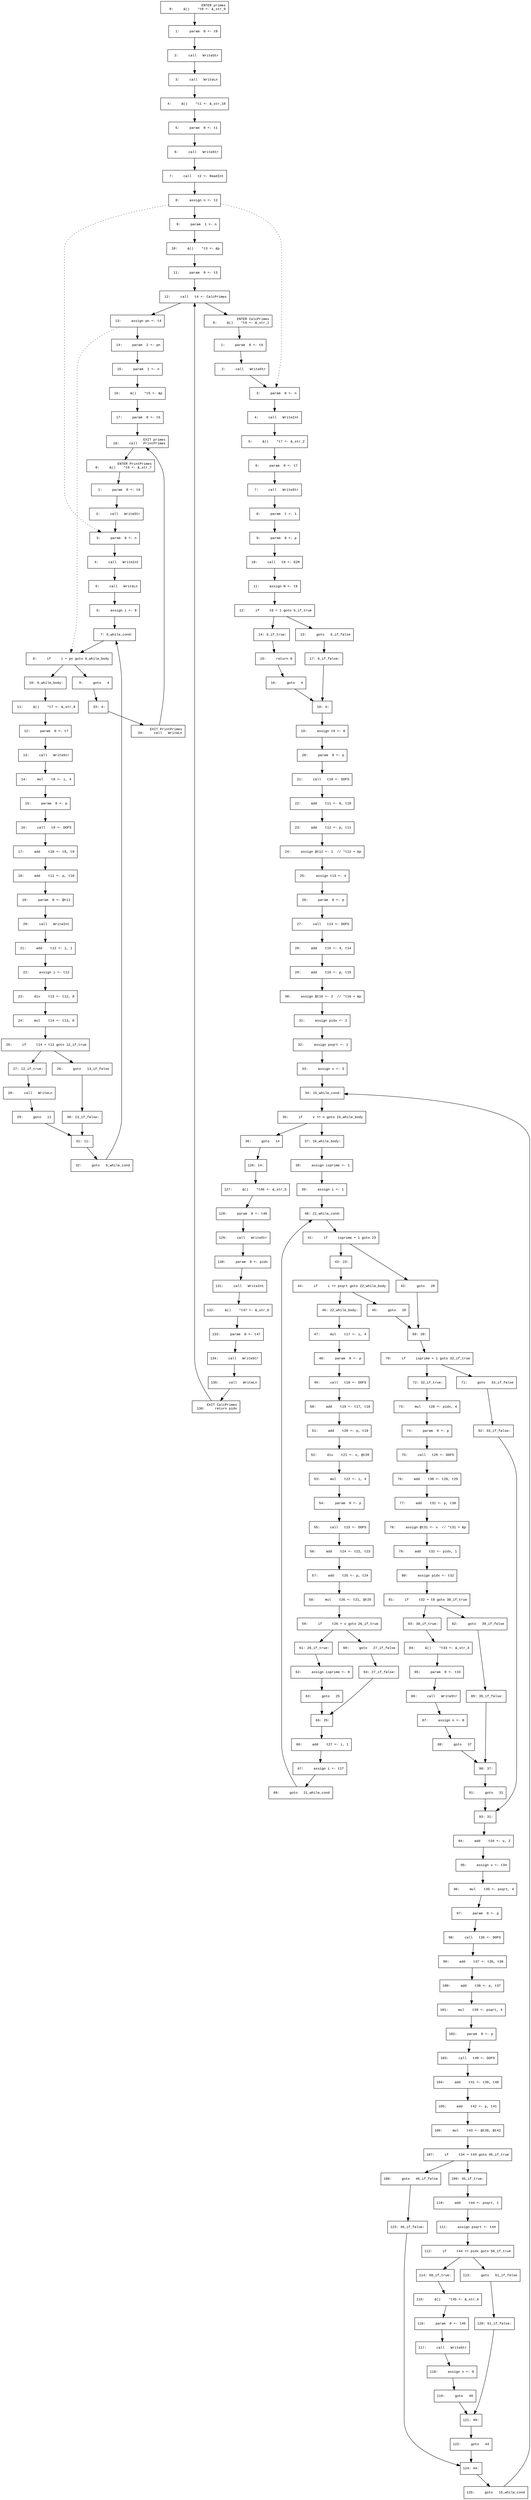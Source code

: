 digraph CfgInterProc {
  graph [fontname="Times New Roman",fontsize=10];
  node  [fontname="Courier New",fontsize=10];
  edge  [fontname="Times New Roman",fontsize=10];
// scope 'primes'
node0 [label=" ENTER primes\r   0:     &()    *t0 <- &_str_9\l",shape=box];
node0 -> node1;
node1 [label="  1:     param  0 <- t0\l",shape=box];
node1 -> node2;
node2 [label="  2:     call   WriteStr\l",shape=box];
node2 -> node3;
node3 [label="  3:     call   WriteLn\l",shape=box];
node3 -> node4;
node4 [label="  4:     &()    *t1 <- &_str_10\l",shape=box];
node4 -> node5;
node5 [label="  5:     param  0 <- t1\l",shape=box];
node5 -> node6;
node6 [label="  6:     call   WriteStr\l",shape=box];
node6 -> node7;
node7 [label="  7:     call   t2 <- ReadInt\l",shape=box];
node7 -> node8;
node8 [label="  8:     assign n <- t2\l",shape=box];
node8 -> node9;
node8 -> node22 [style=dotted];
node8 -> node159 [style=dotted];
node9 [label="  9:     param  1 <- n\l",shape=box];
node9 -> node10;
node10 [label=" 10:     &()    *t3 <- &p\l",shape=box];
node10 -> node11;
node11 [label=" 11:     param  0 <- t3\l",shape=box];
node11 -> node12;
node12 [label=" 12:     call   t4 <- CalcPrimes\l",shape=box];
node12 -> node13;
node12 -> node19;
node13 [label=" 13:     assign pn <- t4\l",shape=box];
node13 -> node14;
node13 -> node164 [style=dotted];
node14 [label=" 14:     param  2 <- pn\l",shape=box];
node14 -> node15;
node15 [label=" 15:     param  1 <- n\l",shape=box];
node15 -> node16;
node16 [label=" 16:     &()    *t5 <- &p\l",shape=box];
node16 -> node17;
node17 [label=" 17:     param  0 <- t5\l",shape=box];
node17 -> node18;
node18 [label=" EXIT primes\r  18:     call   PrintPrimes\l",shape=box];
node18 -> node156;
// scope 'CalcPrimes'
node19 [label=" ENTER CalcPrimes\r   0:     &()    *t6 <- &_str_1\l",shape=box];
node19 -> node20;
node20 [label="  1:     param  0 <- t6\l",shape=box];
node20 -> node21;
node21 [label="  2:     call   WriteStr\l",shape=box];
node21 -> node22;
node22 [label="  3:     param  0 <- n\l",shape=box];
node22 -> node23;
node23 [label="  4:     call   WriteInt\l",shape=box];
node23 -> node24;
node24 [label="  5:     &()    *t7 <- &_str_2\l",shape=box];
node24 -> node25;
node25 [label="  6:     param  0 <- t7\l",shape=box];
node25 -> node26;
node26 [label="  7:     call   WriteStr\l",shape=box];
node26 -> node27;
node27 [label="  8:     param  1 <- 1\l",shape=box];
node27 -> node28;
node28 [label="  9:     param  0 <- p\l",shape=box];
node28 -> node29;
node29 [label=" 10:     call   t8 <- DIM\l",shape=box];
node29 -> node30;
node30 [label=" 11:     assign N <- t8\l",shape=box];
node30 -> node31;
node31 [label=" 12:     if     t8 < 1 goto 5_if_true\l",shape=box];
node31 -> node33;
node31 -> node32;
node32 [label=" 13:     goto   6_if_false\l",shape=box];
node32 -> node36;
node33 [label=" 14: 5_if_true:\l",shape=box];
node33 -> node34;
node34 [label=" 15:     return 0\l",shape=box];
node34 -> node35;
node35 [label=" 16:     goto   4\l",shape=box];
node35 -> node37;
node36 [label=" 17: 6_if_false:\l",shape=box];
node36 -> node37;
node37 [label=" 18: 4:\l",shape=box];
node37 -> node38;
node38 [label=" 19:     assign t9 <- 0\l",shape=box];
node38 -> node39;
node39 [label=" 20:     param  0 <- p\l",shape=box];
node39 -> node40;
node40 [label=" 21:     call   t10 <- DOFS\l",shape=box];
node40 -> node41;
node41 [label=" 22:     add    t11 <- 0, t10\l",shape=box];
node41 -> node42;
node42 [label=" 23:     add    t12 <- p, t11\l",shape=box];
node42 -> node43;
node43 [label=" 24:     assign @t12 <- 1  // *t12 = &p\l",shape=box];
node43 -> node44;
node44 [label=" 25:     assign t13 <- 4\l",shape=box];
node44 -> node45;
node45 [label=" 26:     param  0 <- p\l",shape=box];
node45 -> node46;
node46 [label=" 27:     call   t14 <- DOFS\l",shape=box];
node46 -> node47;
node47 [label=" 28:     add    t15 <- 4, t14\l",shape=box];
node47 -> node48;
node48 [label=" 29:     add    t16 <- p, t15\l",shape=box];
node48 -> node49;
node49 [label=" 30:     assign @t16 <- 2  // *t16 = &p\l",shape=box];
node49 -> node50;
node50 [label=" 31:     assign pidx <- 2\l",shape=box];
node50 -> node51;
node51 [label=" 32:     assign psqrt <- 1\l",shape=box];
node51 -> node52;
node52 [label=" 33:     assign v <- 3\l",shape=box];
node52 -> node53;
node53 [label=" 34: 15_while_cond:\l",shape=box];
node53 -> node54;
node54 [label=" 35:     if     v <= n goto 16_while_body\l",shape=box];
node54 -> node56;
node54 -> node55;
node55 [label=" 36:     goto   14\l",shape=box];
node55 -> node145;
node56 [label=" 37: 16_while_body:\l",shape=box];
node56 -> node57;
node57 [label=" 38:     assign isprime <- 1\l",shape=box];
node57 -> node58;
node58 [label=" 39:     assign i <- 1\l",shape=box];
node58 -> node59;
node59 [label=" 40: 21_while_cond:\l",shape=box];
node59 -> node60;
node60 [label=" 41:     if     isprime = 1 goto 23\l",shape=box];
node60 -> node62;
node60 -> node61;
node61 [label=" 42:     goto   20\l",shape=box];
node61 -> node88;
node62 [label=" 43: 23:\l",shape=box];
node62 -> node63;
node63 [label=" 44:     if     i <= psqrt goto 22_while_body\l",shape=box];
node63 -> node65;
node63 -> node64;
node64 [label=" 45:     goto   20\l",shape=box];
node64 -> node88;
node65 [label=" 46: 22_while_body:\l",shape=box];
node65 -> node66;
node66 [label=" 47:     mul    t17 <- i, 4\l",shape=box];
node66 -> node67;
node67 [label=" 48:     param  0 <- p\l",shape=box];
node67 -> node68;
node68 [label=" 49:     call   t18 <- DOFS\l",shape=box];
node68 -> node69;
node69 [label=" 50:     add    t19 <- t17, t18\l",shape=box];
node69 -> node70;
node70 [label=" 51:     add    t20 <- p, t19\l",shape=box];
node70 -> node71;
node71 [label=" 52:     div    t21 <- v, @t20\l",shape=box];
node71 -> node72;
node72 [label=" 53:     mul    t22 <- i, 4\l",shape=box];
node72 -> node73;
node73 [label=" 54:     param  0 <- p\l",shape=box];
node73 -> node74;
node74 [label=" 55:     call   t23 <- DOFS\l",shape=box];
node74 -> node75;
node75 [label=" 56:     add    t24 <- t22, t23\l",shape=box];
node75 -> node76;
node76 [label=" 57:     add    t25 <- p, t24\l",shape=box];
node76 -> node77;
node77 [label=" 58:     mul    t26 <- t21, @t25\l",shape=box];
node77 -> node78;
node78 [label=" 59:     if     t26 = v goto 26_if_true\l",shape=box];
node78 -> node80;
node78 -> node79;
node79 [label=" 60:     goto   27_if_false\l",shape=box];
node79 -> node83;
node80 [label=" 61: 26_if_true:\l",shape=box];
node80 -> node81;
node81 [label=" 62:     assign isprime <- 0\l",shape=box];
node81 -> node82;
node82 [label=" 63:     goto   25\l",shape=box];
node82 -> node84;
node83 [label=" 64: 27_if_false:\l",shape=box];
node83 -> node84;
node84 [label=" 65: 25:\l",shape=box];
node84 -> node85;
node85 [label=" 66:     add    t27 <- i, 1\l",shape=box];
node85 -> node86;
node86 [label=" 67:     assign i <- t27\l",shape=box];
node86 -> node87;
node87 [label=" 68:     goto   21_while_cond\l",shape=box];
node87 -> node59;
node88 [label=" 69: 20:\l",shape=box];
node88 -> node89;
node89 [label=" 70:     if     isprime = 1 goto 32_if_true\l",shape=box];
node89 -> node91;
node89 -> node90;
node90 [label=" 71:     goto   33_if_false\l",shape=box];
node90 -> node111;
node91 [label=" 72: 32_if_true:\l",shape=box];
node91 -> node92;
node92 [label=" 73:     mul    t28 <- pidx, 4\l",shape=box];
node92 -> node93;
node93 [label=" 74:     param  0 <- p\l",shape=box];
node93 -> node94;
node94 [label=" 75:     call   t29 <- DOFS\l",shape=box];
node94 -> node95;
node95 [label=" 76:     add    t30 <- t28, t29\l",shape=box];
node95 -> node96;
node96 [label=" 77:     add    t31 <- p, t30\l",shape=box];
node96 -> node97;
node97 [label=" 78:     assign @t31 <- v  // *t31 = &p\l",shape=box];
node97 -> node98;
node98 [label=" 79:     add    t32 <- pidx, 1\l",shape=box];
node98 -> node99;
node99 [label=" 80:     assign pidx <- t32\l",shape=box];
node99 -> node100;
node100 [label=" 81:     if     t32 = t8 goto 38_if_true\l",shape=box];
node100 -> node102;
node100 -> node101;
node101 [label=" 82:     goto   39_if_false\l",shape=box];
node101 -> node108;
node102 [label=" 83: 38_if_true:\l",shape=box];
node102 -> node103;
node103 [label=" 84:     &()    *t33 <- &_str_3\l",shape=box];
node103 -> node104;
node104 [label=" 85:     param  0 <- t33\l",shape=box];
node104 -> node105;
node105 [label=" 86:     call   WriteStr\l",shape=box];
node105 -> node106;
node106 [label=" 87:     assign n <- 0\l",shape=box];
node106 -> node107;
node107 [label=" 88:     goto   37\l",shape=box];
node107 -> node109;
node108 [label=" 89: 39_if_false:\l",shape=box];
node108 -> node109;
node109 [label=" 90: 37:\l",shape=box];
node109 -> node110;
node110 [label=" 91:     goto   31\l",shape=box];
node110 -> node112;
node111 [label=" 92: 33_if_false:\l",shape=box];
node111 -> node112;
node112 [label=" 93: 31:\l",shape=box];
node112 -> node113;
node113 [label=" 94:     add    t34 <- v, 2\l",shape=box];
node113 -> node114;
node114 [label=" 95:     assign v <- t34\l",shape=box];
node114 -> node115;
node115 [label=" 96:     mul    t35 <- psqrt, 4\l",shape=box];
node115 -> node116;
node116 [label=" 97:     param  0 <- p\l",shape=box];
node116 -> node117;
node117 [label=" 98:     call   t36 <- DOFS\l",shape=box];
node117 -> node118;
node118 [label=" 99:     add    t37 <- t35, t36\l",shape=box];
node118 -> node119;
node119 [label="100:     add    t38 <- p, t37\l",shape=box];
node119 -> node120;
node120 [label="101:     mul    t39 <- psqrt, 4\l",shape=box];
node120 -> node121;
node121 [label="102:     param  0 <- p\l",shape=box];
node121 -> node122;
node122 [label="103:     call   t40 <- DOFS\l",shape=box];
node122 -> node123;
node123 [label="104:     add    t41 <- t39, t40\l",shape=box];
node123 -> node124;
node124 [label="105:     add    t42 <- p, t41\l",shape=box];
node124 -> node125;
node125 [label="106:     mul    t43 <- @t38, @t42\l",shape=box];
node125 -> node126;
node126 [label="107:     if     t34 > t43 goto 45_if_true\l",shape=box];
node126 -> node128;
node126 -> node127;
node127 [label="108:     goto   46_if_false\l",shape=box];
node127 -> node142;
node128 [label="109: 45_if_true:\l",shape=box];
node128 -> node129;
node129 [label="110:     add    t44 <- psqrt, 1\l",shape=box];
node129 -> node130;
node130 [label="111:     assign psqrt <- t44\l",shape=box];
node130 -> node131;
node131 [label="112:     if     t44 >= pidx goto 50_if_true\l",shape=box];
node131 -> node133;
node131 -> node132;
node132 [label="113:     goto   51_if_false\l",shape=box];
node132 -> node139;
node133 [label="114: 50_if_true:\l",shape=box];
node133 -> node134;
node134 [label="115:     &()    *t45 <- &_str_4\l",shape=box];
node134 -> node135;
node135 [label="116:     param  0 <- t45\l",shape=box];
node135 -> node136;
node136 [label="117:     call   WriteStr\l",shape=box];
node136 -> node137;
node137 [label="118:     assign n <- 0\l",shape=box];
node137 -> node138;
node138 [label="119:     goto   49\l",shape=box];
node138 -> node140;
node139 [label="120: 51_if_false:\l",shape=box];
node139 -> node140;
node140 [label="121: 49:\l",shape=box];
node140 -> node141;
node141 [label="122:     goto   44\l",shape=box];
node141 -> node143;
node142 [label="123: 46_if_false:\l",shape=box];
node142 -> node143;
node143 [label="124: 44:\l",shape=box];
node143 -> node144;
node144 [label="125:     goto   15_while_cond\l",shape=box];
node144 -> node53;
node145 [label="126: 14:\l",shape=box];
node145 -> node146;
node146 [label="127:     &()    *t46 <- &_str_5\l",shape=box];
node146 -> node147;
node147 [label="128:     param  0 <- t46\l",shape=box];
node147 -> node148;
node148 [label="129:     call   WriteStr\l",shape=box];
node148 -> node149;
node149 [label="130:     param  0 <- pidx\l",shape=box];
node149 -> node150;
node150 [label="131:     call   WriteInt\l",shape=box];
node150 -> node151;
node151 [label="132:     &()    *t47 <- &_str_6\l",shape=box];
node151 -> node152;
node152 [label="133:     param  0 <- t47\l",shape=box];
node152 -> node153;
node153 [label="134:     call   WriteStr\l",shape=box];
node153 -> node154;
node154 [label="135:     call   WriteLn\l",shape=box];
node154 -> node155;
node155 [label=" EXIT CalcPrimes\r 136:     return pidx\l",shape=box];
node155 -> node12;
// scope 'PrintPrimes'
node156 [label=" ENTER PrintPrimes\r   0:     &()    *t6 <- &_str_7\l",shape=box];
node156 -> node157;
node157 [label="  1:     param  0 <- t6\l",shape=box];
node157 -> node158;
node158 [label="  2:     call   WriteStr\l",shape=box];
node158 -> node159;
node159 [label="  3:     param  0 <- n\l",shape=box];
node159 -> node160;
node160 [label="  4:     call   WriteInt\l",shape=box];
node160 -> node161;
node161 [label="  5:     call   WriteLn\l",shape=box];
node161 -> node162;
node162 [label="  6:     assign i <- 0\l",shape=box];
node162 -> node163;
node163 [label="  7: 5_while_cond:\l",shape=box];
node163 -> node164;
node164 [label="  8:     if     i < pn goto 6_while_body\l",shape=box];
node164 -> node166;
node164 -> node165;
node165 [label="  9:     goto   4\l",shape=box];
node165 -> node189;
node166 [label=" 10: 6_while_body:\l",shape=box];
node166 -> node167;
node167 [label=" 11:     &()    *t7 <- &_str_8\l",shape=box];
node167 -> node168;
node168 [label=" 12:     param  0 <- t7\l",shape=box];
node168 -> node169;
node169 [label=" 13:     call   WriteStr\l",shape=box];
node169 -> node170;
node170 [label=" 14:     mul    t8 <- i, 4\l",shape=box];
node170 -> node171;
node171 [label=" 15:     param  0 <- p\l",shape=box];
node171 -> node172;
node172 [label=" 16:     call   t9 <- DOFS\l",shape=box];
node172 -> node173;
node173 [label=" 17:     add    t10 <- t8, t9\l",shape=box];
node173 -> node174;
node174 [label=" 18:     add    t11 <- p, t10\l",shape=box];
node174 -> node175;
node175 [label=" 19:     param  0 <- @t11\l",shape=box];
node175 -> node176;
node176 [label=" 20:     call   WriteInt\l",shape=box];
node176 -> node177;
node177 [label=" 21:     add    t12 <- i, 1\l",shape=box];
node177 -> node178;
node178 [label=" 22:     assign i <- t12\l",shape=box];
node178 -> node179;
node179 [label=" 23:     div    t13 <- t12, 8\l",shape=box];
node179 -> node180;
node180 [label=" 24:     mul    t14 <- t13, 8\l",shape=box];
node180 -> node181;
node181 [label=" 25:     if     t14 = t12 goto 12_if_true\l",shape=box];
node181 -> node183;
node181 -> node182;
node182 [label=" 26:     goto   13_if_false\l",shape=box];
node182 -> node186;
node183 [label=" 27: 12_if_true:\l",shape=box];
node183 -> node184;
node184 [label=" 28:     call   WriteLn\l",shape=box];
node184 -> node185;
node185 [label=" 29:     goto   11\l",shape=box];
node185 -> node187;
node186 [label=" 30: 13_if_false:\l",shape=box];
node186 -> node187;
node187 [label=" 31: 11:\l",shape=box];
node187 -> node188;
node188 [label=" 32:     goto   5_while_cond\l",shape=box];
node188 -> node163;
node189 [label=" 33: 4:\l",shape=box];
node189 -> node190;
node190 [label=" EXIT PrintPrimes\r  34:     call   WriteLn\l",shape=box];
node190 -> node18;
}
